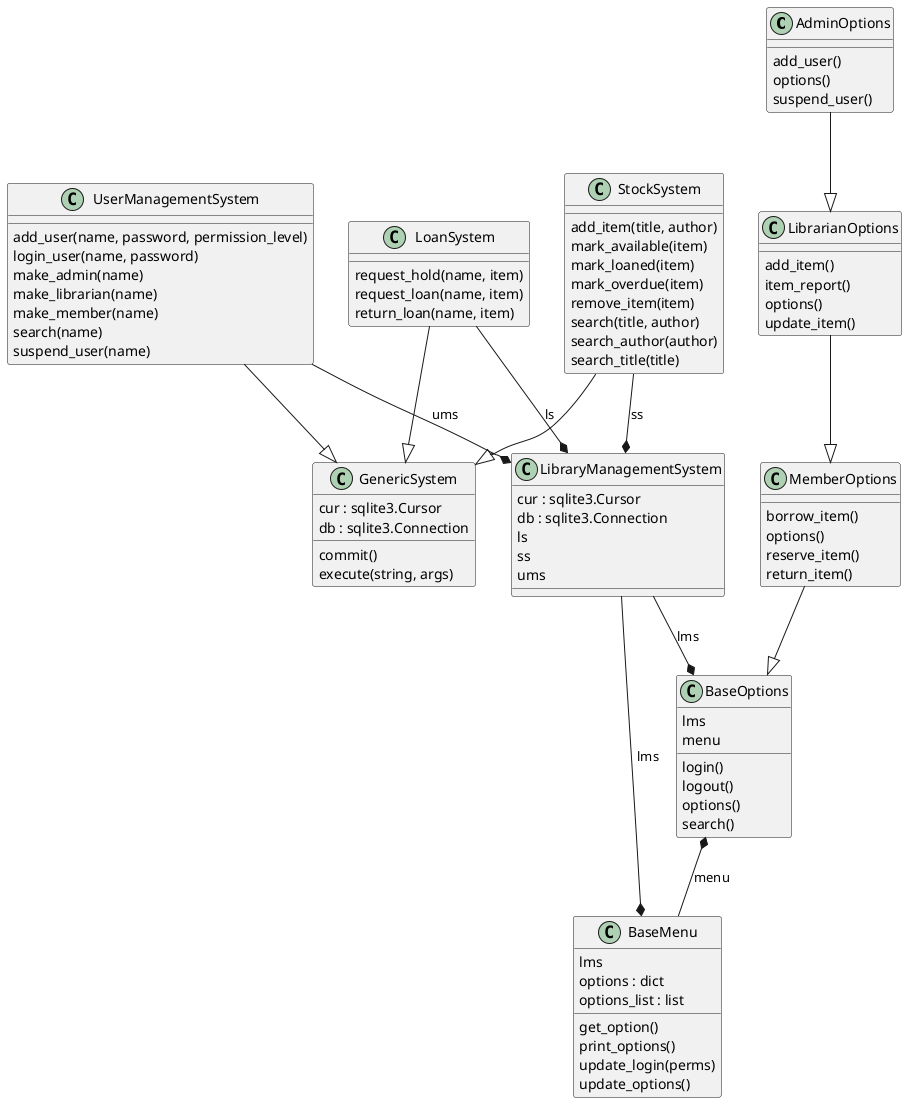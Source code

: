 @startuml classes
set namespaceSeparator none
class "AdminOptions" as main.AdminOptions {
  add_user()
  options()
  suspend_user()
}
class "BaseMenu" as main.BaseMenu {
  lms
  options : dict
  options_list : list
  get_option()
  print_options()
  update_login(perms)
  update_options()
}
class "BaseOptions" as main.BaseOptions {
  lms
  menu
  login()
  logout()
  options()
  search()
}
class "GenericSystem" as main.GenericSystem {
  cur : sqlite3.Cursor
  db : sqlite3.Connection
  commit()
  execute(string, args)
}
class "LibrarianOptions" as main.LibrarianOptions {
  add_item()
  item_report()
  options()
  update_item()
}
class "LibraryManagementSystem" as main.LibraryManagementSystem {
  cur : sqlite3.Cursor
  db : sqlite3.Connection
  ls
  ss
  ums
}
class "LoanSystem" as main.LoanSystem {
  request_hold(name, item)
  request_loan(name, item)
  return_loan(name, item)
}
class "MemberOptions" as main.MemberOptions {
  borrow_item()
  options()
  reserve_item()
  return_item()
}
class "StockSystem" as main.StockSystem {
  add_item(title, author)
  mark_available(item)
  mark_loaned(item)
  mark_overdue(item)
  remove_item(item)
  search(title, author)
  search_author(author)
  search_title(title)
}
class "UserManagementSystem" as main.UserManagementSystem {
  add_user(name, password, permission_level)
  login_user(name, password)
  make_admin(name)
  make_librarian(name)
  make_member(name)
  search(name)
  suspend_user(name)
}
main.AdminOptions --|> main.LibrarianOptions
main.LibrarianOptions --|> main.MemberOptions
main.LoanSystem --|> main.GenericSystem
main.MemberOptions --|> main.BaseOptions
main.StockSystem --|> main.GenericSystem
main.UserManagementSystem --|> main.GenericSystem
main.LibraryManagementSystem --* main.BaseMenu : lms
main.LoanSystem --* main.LibraryManagementSystem : ls
main.StockSystem --* main.LibraryManagementSystem : ss
main.UserManagementSystem --* main.LibraryManagementSystem : ums
main.LibraryManagementSystem --* main.BaseOptions : lms
main.BaseOptions *-- main.BaseMenu : menu
@enduml

